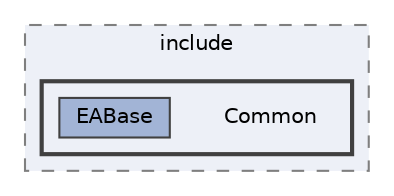 digraph "runtime/EASTL/packages/EABase/include/Common"
{
 // LATEX_PDF_SIZE
  bgcolor="transparent";
  edge [fontname=Helvetica,fontsize=10,labelfontname=Helvetica,labelfontsize=10];
  node [fontname=Helvetica,fontsize=10,shape=box,height=0.2,width=0.4];
  compound=true
  subgraph clusterdir_b1d1bcfef3ba14e090131ddc26dcd6d1 {
    graph [ bgcolor="#edf0f7", pencolor="grey50", label="include", fontname=Helvetica,fontsize=10 style="filled,dashed", URL="dir_b1d1bcfef3ba14e090131ddc26dcd6d1.html",tooltip=""]
  subgraph clusterdir_94a0a0986ee6fb782ae89f2e1c159de3 {
    graph [ bgcolor="#edf0f7", pencolor="grey25", label="", fontname=Helvetica,fontsize=10 style="filled,bold", URL="dir_94a0a0986ee6fb782ae89f2e1c159de3.html",tooltip=""]
    dir_94a0a0986ee6fb782ae89f2e1c159de3 [shape=plaintext, label="Common"];
  dir_459f0ae92f400640be3396d52d6ad877 [label="EABase", fillcolor="#a2b4d6", color="grey25", style="filled", URL="dir_459f0ae92f400640be3396d52d6ad877.html",tooltip=""];
  }
  }
}
